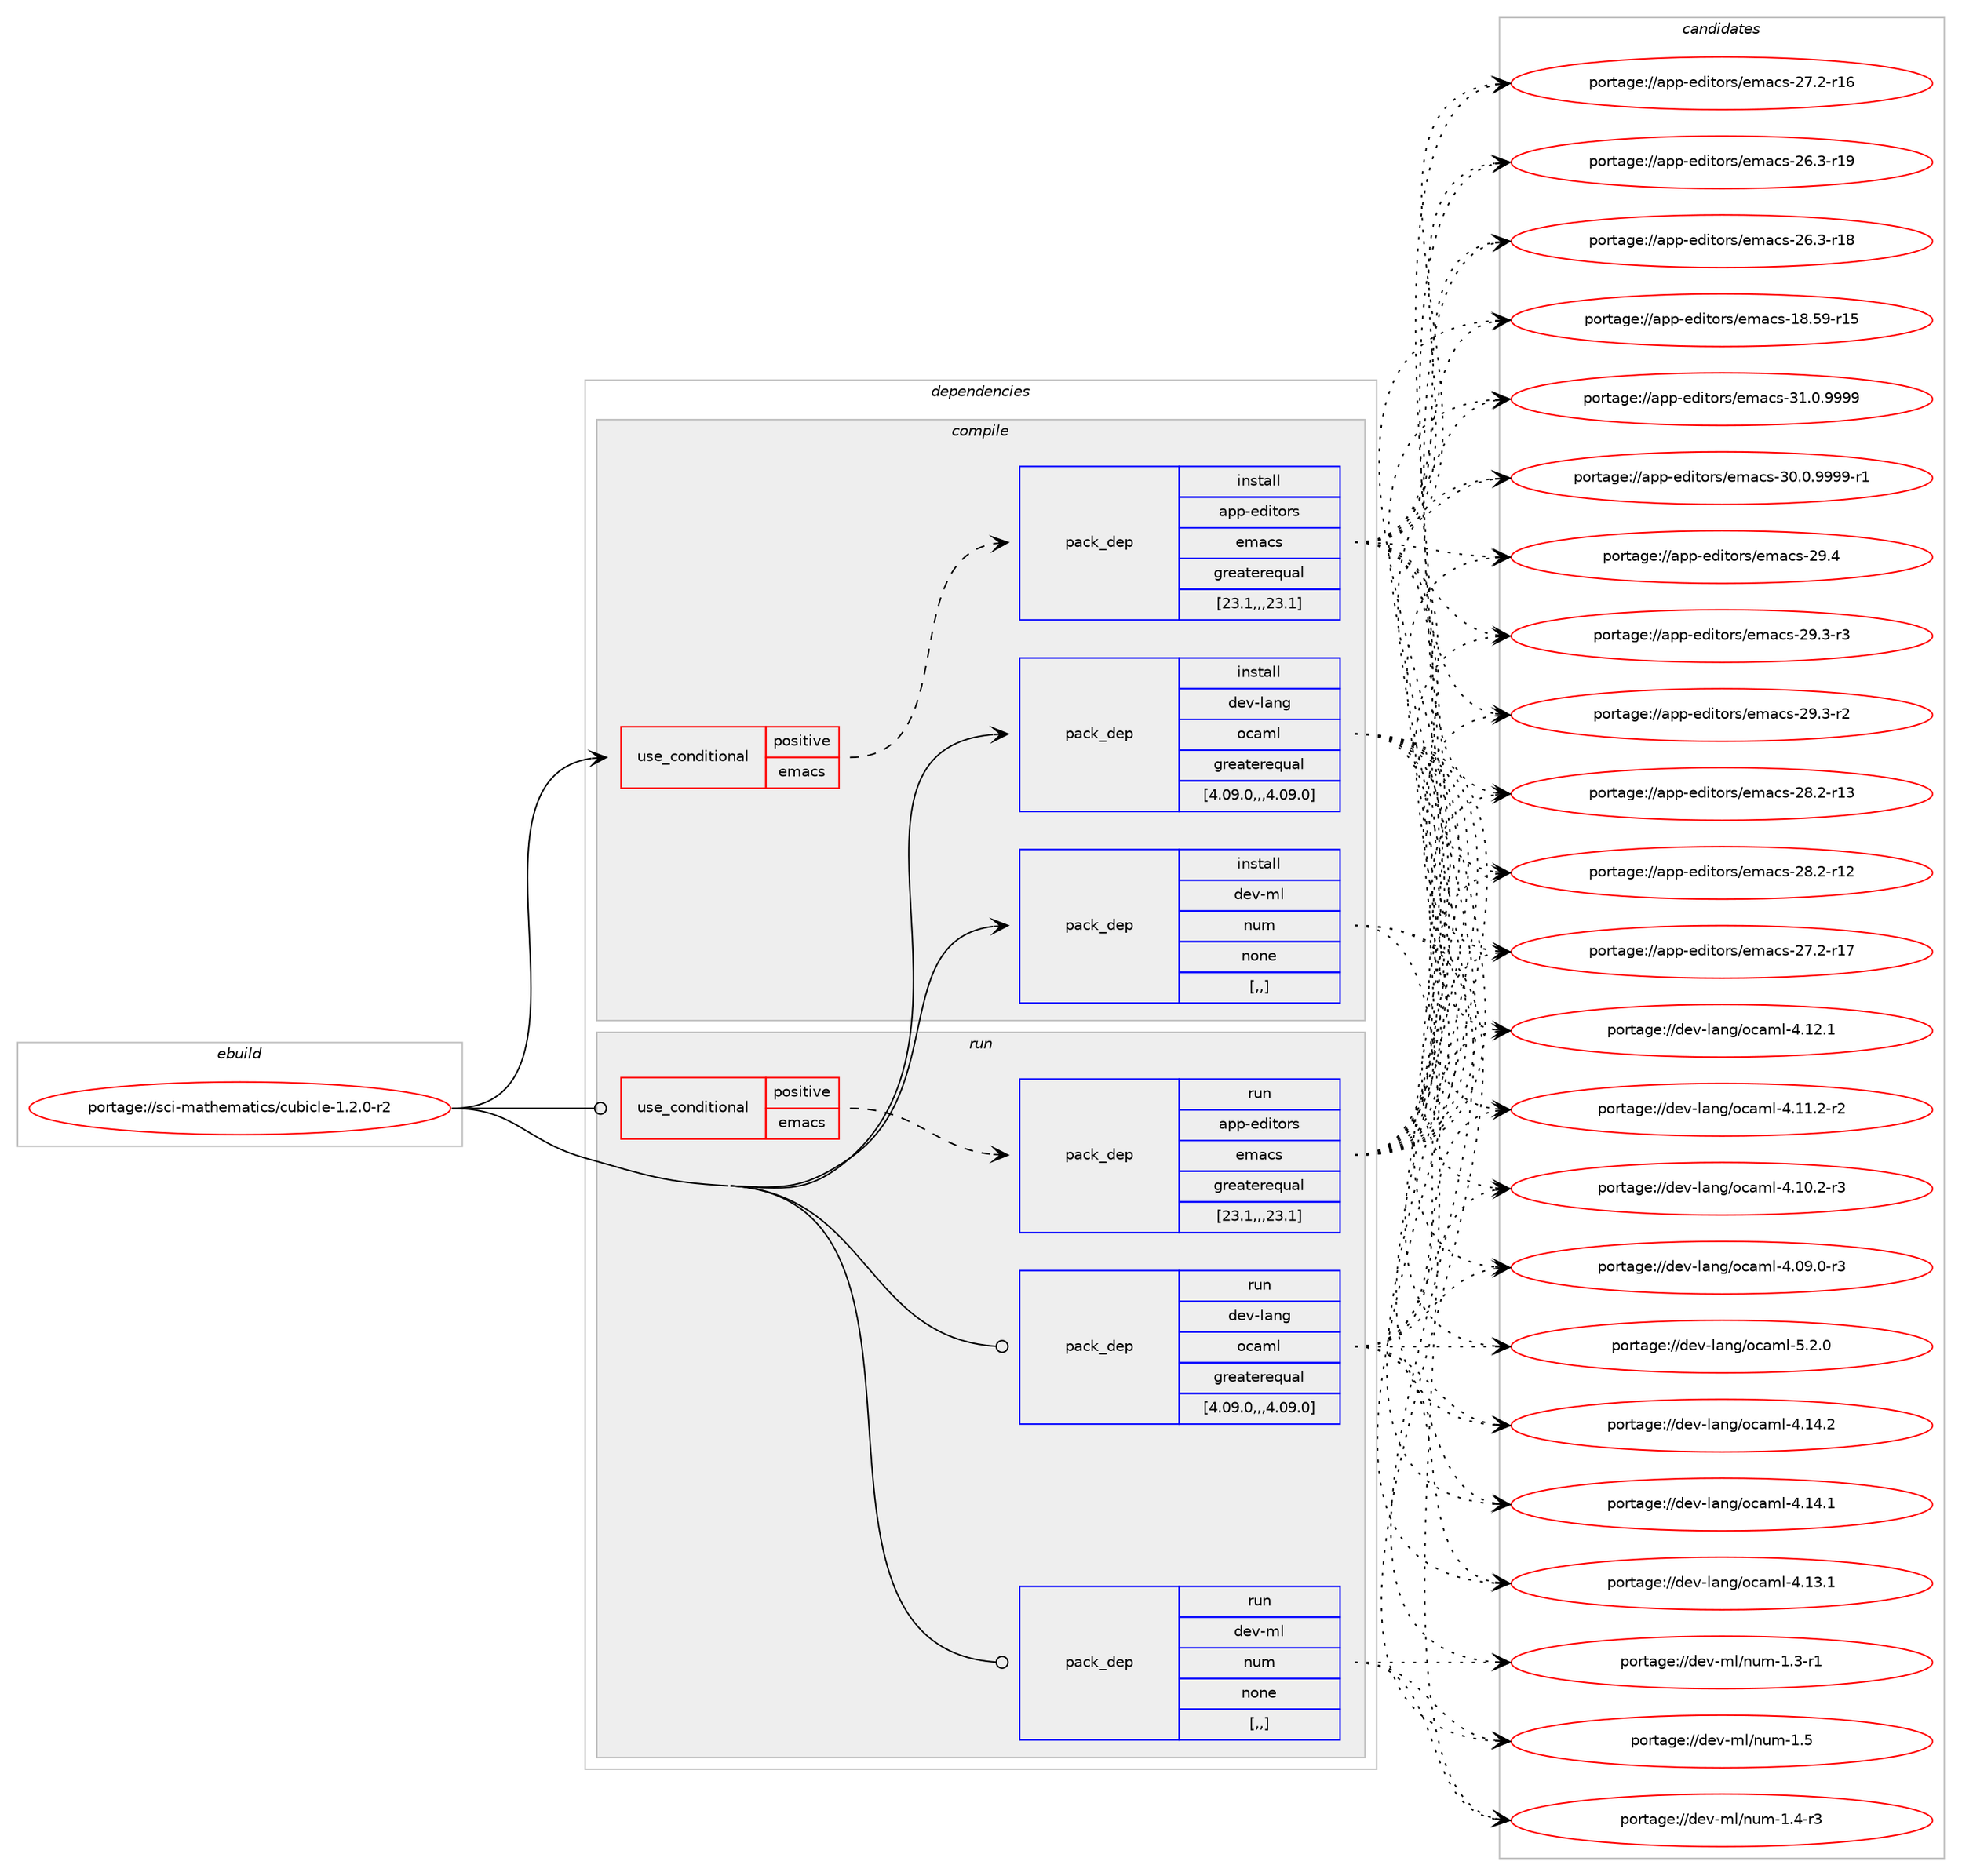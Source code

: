 digraph prolog {

# *************
# Graph options
# *************

newrank=true;
concentrate=true;
compound=true;
graph [rankdir=LR,fontname=Helvetica,fontsize=10,ranksep=1.5];#, ranksep=2.5, nodesep=0.2];
edge  [arrowhead=vee];
node  [fontname=Helvetica,fontsize=10];

# **********
# The ebuild
# **********

subgraph cluster_leftcol {
color=gray;
label=<<i>ebuild</i>>;
id [label="portage://sci-mathematics/cubicle-1.2.0-r2", color=red, width=4, href="../sci-mathematics/cubicle-1.2.0-r2.svg"];
}

# ****************
# The dependencies
# ****************

subgraph cluster_midcol {
color=gray;
label=<<i>dependencies</i>>;
subgraph cluster_compile {
fillcolor="#eeeeee";
style=filled;
label=<<i>compile</i>>;
subgraph cond108199 {
dependency407988 [label=<<TABLE BORDER="0" CELLBORDER="1" CELLSPACING="0" CELLPADDING="4"><TR><TD ROWSPAN="3" CELLPADDING="10">use_conditional</TD></TR><TR><TD>positive</TD></TR><TR><TD>emacs</TD></TR></TABLE>>, shape=none, color=red];
subgraph pack296916 {
dependency407989 [label=<<TABLE BORDER="0" CELLBORDER="1" CELLSPACING="0" CELLPADDING="4" WIDTH="220"><TR><TD ROWSPAN="6" CELLPADDING="30">pack_dep</TD></TR><TR><TD WIDTH="110">install</TD></TR><TR><TD>app-editors</TD></TR><TR><TD>emacs</TD></TR><TR><TD>greaterequal</TD></TR><TR><TD>[23.1,,,23.1]</TD></TR></TABLE>>, shape=none, color=blue];
}
dependency407988:e -> dependency407989:w [weight=20,style="dashed",arrowhead="vee"];
}
id:e -> dependency407988:w [weight=20,style="solid",arrowhead="vee"];
subgraph pack296917 {
dependency407990 [label=<<TABLE BORDER="0" CELLBORDER="1" CELLSPACING="0" CELLPADDING="4" WIDTH="220"><TR><TD ROWSPAN="6" CELLPADDING="30">pack_dep</TD></TR><TR><TD WIDTH="110">install</TD></TR><TR><TD>dev-lang</TD></TR><TR><TD>ocaml</TD></TR><TR><TD>greaterequal</TD></TR><TR><TD>[4.09.0,,,4.09.0]</TD></TR></TABLE>>, shape=none, color=blue];
}
id:e -> dependency407990:w [weight=20,style="solid",arrowhead="vee"];
subgraph pack296918 {
dependency407991 [label=<<TABLE BORDER="0" CELLBORDER="1" CELLSPACING="0" CELLPADDING="4" WIDTH="220"><TR><TD ROWSPAN="6" CELLPADDING="30">pack_dep</TD></TR><TR><TD WIDTH="110">install</TD></TR><TR><TD>dev-ml</TD></TR><TR><TD>num</TD></TR><TR><TD>none</TD></TR><TR><TD>[,,]</TD></TR></TABLE>>, shape=none, color=blue];
}
id:e -> dependency407991:w [weight=20,style="solid",arrowhead="vee"];
}
subgraph cluster_compileandrun {
fillcolor="#eeeeee";
style=filled;
label=<<i>compile and run</i>>;
}
subgraph cluster_run {
fillcolor="#eeeeee";
style=filled;
label=<<i>run</i>>;
subgraph cond108200 {
dependency407992 [label=<<TABLE BORDER="0" CELLBORDER="1" CELLSPACING="0" CELLPADDING="4"><TR><TD ROWSPAN="3" CELLPADDING="10">use_conditional</TD></TR><TR><TD>positive</TD></TR><TR><TD>emacs</TD></TR></TABLE>>, shape=none, color=red];
subgraph pack296919 {
dependency407993 [label=<<TABLE BORDER="0" CELLBORDER="1" CELLSPACING="0" CELLPADDING="4" WIDTH="220"><TR><TD ROWSPAN="6" CELLPADDING="30">pack_dep</TD></TR><TR><TD WIDTH="110">run</TD></TR><TR><TD>app-editors</TD></TR><TR><TD>emacs</TD></TR><TR><TD>greaterequal</TD></TR><TR><TD>[23.1,,,23.1]</TD></TR></TABLE>>, shape=none, color=blue];
}
dependency407992:e -> dependency407993:w [weight=20,style="dashed",arrowhead="vee"];
}
id:e -> dependency407992:w [weight=20,style="solid",arrowhead="odot"];
subgraph pack296920 {
dependency407994 [label=<<TABLE BORDER="0" CELLBORDER="1" CELLSPACING="0" CELLPADDING="4" WIDTH="220"><TR><TD ROWSPAN="6" CELLPADDING="30">pack_dep</TD></TR><TR><TD WIDTH="110">run</TD></TR><TR><TD>dev-lang</TD></TR><TR><TD>ocaml</TD></TR><TR><TD>greaterequal</TD></TR><TR><TD>[4.09.0,,,4.09.0]</TD></TR></TABLE>>, shape=none, color=blue];
}
id:e -> dependency407994:w [weight=20,style="solid",arrowhead="odot"];
subgraph pack296921 {
dependency407995 [label=<<TABLE BORDER="0" CELLBORDER="1" CELLSPACING="0" CELLPADDING="4" WIDTH="220"><TR><TD ROWSPAN="6" CELLPADDING="30">pack_dep</TD></TR><TR><TD WIDTH="110">run</TD></TR><TR><TD>dev-ml</TD></TR><TR><TD>num</TD></TR><TR><TD>none</TD></TR><TR><TD>[,,]</TD></TR></TABLE>>, shape=none, color=blue];
}
id:e -> dependency407995:w [weight=20,style="solid",arrowhead="odot"];
}
}

# **************
# The candidates
# **************

subgraph cluster_choices {
rank=same;
color=gray;
label=<<i>candidates</i>>;

subgraph choice296916 {
color=black;
nodesep=1;
choice971121124510110010511611111411547101109979911545514946484657575757 [label="portage://app-editors/emacs-31.0.9999", color=red, width=4,href="../app-editors/emacs-31.0.9999.svg"];
choice9711211245101100105116111114115471011099799115455148464846575757574511449 [label="portage://app-editors/emacs-30.0.9999-r1", color=red, width=4,href="../app-editors/emacs-30.0.9999-r1.svg"];
choice97112112451011001051161111141154710110997991154550574652 [label="portage://app-editors/emacs-29.4", color=red, width=4,href="../app-editors/emacs-29.4.svg"];
choice971121124510110010511611111411547101109979911545505746514511451 [label="portage://app-editors/emacs-29.3-r3", color=red, width=4,href="../app-editors/emacs-29.3-r3.svg"];
choice971121124510110010511611111411547101109979911545505746514511450 [label="portage://app-editors/emacs-29.3-r2", color=red, width=4,href="../app-editors/emacs-29.3-r2.svg"];
choice97112112451011001051161111141154710110997991154550564650451144951 [label="portage://app-editors/emacs-28.2-r13", color=red, width=4,href="../app-editors/emacs-28.2-r13.svg"];
choice97112112451011001051161111141154710110997991154550564650451144950 [label="portage://app-editors/emacs-28.2-r12", color=red, width=4,href="../app-editors/emacs-28.2-r12.svg"];
choice97112112451011001051161111141154710110997991154550554650451144955 [label="portage://app-editors/emacs-27.2-r17", color=red, width=4,href="../app-editors/emacs-27.2-r17.svg"];
choice97112112451011001051161111141154710110997991154550554650451144954 [label="portage://app-editors/emacs-27.2-r16", color=red, width=4,href="../app-editors/emacs-27.2-r16.svg"];
choice97112112451011001051161111141154710110997991154550544651451144957 [label="portage://app-editors/emacs-26.3-r19", color=red, width=4,href="../app-editors/emacs-26.3-r19.svg"];
choice97112112451011001051161111141154710110997991154550544651451144956 [label="portage://app-editors/emacs-26.3-r18", color=red, width=4,href="../app-editors/emacs-26.3-r18.svg"];
choice9711211245101100105116111114115471011099799115454956465357451144953 [label="portage://app-editors/emacs-18.59-r15", color=red, width=4,href="../app-editors/emacs-18.59-r15.svg"];
dependency407989:e -> choice971121124510110010511611111411547101109979911545514946484657575757:w [style=dotted,weight="100"];
dependency407989:e -> choice9711211245101100105116111114115471011099799115455148464846575757574511449:w [style=dotted,weight="100"];
dependency407989:e -> choice97112112451011001051161111141154710110997991154550574652:w [style=dotted,weight="100"];
dependency407989:e -> choice971121124510110010511611111411547101109979911545505746514511451:w [style=dotted,weight="100"];
dependency407989:e -> choice971121124510110010511611111411547101109979911545505746514511450:w [style=dotted,weight="100"];
dependency407989:e -> choice97112112451011001051161111141154710110997991154550564650451144951:w [style=dotted,weight="100"];
dependency407989:e -> choice97112112451011001051161111141154710110997991154550564650451144950:w [style=dotted,weight="100"];
dependency407989:e -> choice97112112451011001051161111141154710110997991154550554650451144955:w [style=dotted,weight="100"];
dependency407989:e -> choice97112112451011001051161111141154710110997991154550554650451144954:w [style=dotted,weight="100"];
dependency407989:e -> choice97112112451011001051161111141154710110997991154550544651451144957:w [style=dotted,weight="100"];
dependency407989:e -> choice97112112451011001051161111141154710110997991154550544651451144956:w [style=dotted,weight="100"];
dependency407989:e -> choice9711211245101100105116111114115471011099799115454956465357451144953:w [style=dotted,weight="100"];
}
subgraph choice296917 {
color=black;
nodesep=1;
choice1001011184510897110103471119997109108455346504648 [label="portage://dev-lang/ocaml-5.2.0", color=red, width=4,href="../dev-lang/ocaml-5.2.0.svg"];
choice100101118451089711010347111999710910845524649524650 [label="portage://dev-lang/ocaml-4.14.2", color=red, width=4,href="../dev-lang/ocaml-4.14.2.svg"];
choice100101118451089711010347111999710910845524649524649 [label="portage://dev-lang/ocaml-4.14.1", color=red, width=4,href="../dev-lang/ocaml-4.14.1.svg"];
choice100101118451089711010347111999710910845524649514649 [label="portage://dev-lang/ocaml-4.13.1", color=red, width=4,href="../dev-lang/ocaml-4.13.1.svg"];
choice100101118451089711010347111999710910845524649504649 [label="portage://dev-lang/ocaml-4.12.1", color=red, width=4,href="../dev-lang/ocaml-4.12.1.svg"];
choice1001011184510897110103471119997109108455246494946504511450 [label="portage://dev-lang/ocaml-4.11.2-r2", color=red, width=4,href="../dev-lang/ocaml-4.11.2-r2.svg"];
choice1001011184510897110103471119997109108455246494846504511451 [label="portage://dev-lang/ocaml-4.10.2-r3", color=red, width=4,href="../dev-lang/ocaml-4.10.2-r3.svg"];
choice1001011184510897110103471119997109108455246485746484511451 [label="portage://dev-lang/ocaml-4.09.0-r3", color=red, width=4,href="../dev-lang/ocaml-4.09.0-r3.svg"];
dependency407990:e -> choice1001011184510897110103471119997109108455346504648:w [style=dotted,weight="100"];
dependency407990:e -> choice100101118451089711010347111999710910845524649524650:w [style=dotted,weight="100"];
dependency407990:e -> choice100101118451089711010347111999710910845524649524649:w [style=dotted,weight="100"];
dependency407990:e -> choice100101118451089711010347111999710910845524649514649:w [style=dotted,weight="100"];
dependency407990:e -> choice100101118451089711010347111999710910845524649504649:w [style=dotted,weight="100"];
dependency407990:e -> choice1001011184510897110103471119997109108455246494946504511450:w [style=dotted,weight="100"];
dependency407990:e -> choice1001011184510897110103471119997109108455246494846504511451:w [style=dotted,weight="100"];
dependency407990:e -> choice1001011184510897110103471119997109108455246485746484511451:w [style=dotted,weight="100"];
}
subgraph choice296918 {
color=black;
nodesep=1;
choice100101118451091084711011710945494653 [label="portage://dev-ml/num-1.5", color=red, width=4,href="../dev-ml/num-1.5.svg"];
choice1001011184510910847110117109454946524511451 [label="portage://dev-ml/num-1.4-r3", color=red, width=4,href="../dev-ml/num-1.4-r3.svg"];
choice1001011184510910847110117109454946514511449 [label="portage://dev-ml/num-1.3-r1", color=red, width=4,href="../dev-ml/num-1.3-r1.svg"];
dependency407991:e -> choice100101118451091084711011710945494653:w [style=dotted,weight="100"];
dependency407991:e -> choice1001011184510910847110117109454946524511451:w [style=dotted,weight="100"];
dependency407991:e -> choice1001011184510910847110117109454946514511449:w [style=dotted,weight="100"];
}
subgraph choice296919 {
color=black;
nodesep=1;
choice971121124510110010511611111411547101109979911545514946484657575757 [label="portage://app-editors/emacs-31.0.9999", color=red, width=4,href="../app-editors/emacs-31.0.9999.svg"];
choice9711211245101100105116111114115471011099799115455148464846575757574511449 [label="portage://app-editors/emacs-30.0.9999-r1", color=red, width=4,href="../app-editors/emacs-30.0.9999-r1.svg"];
choice97112112451011001051161111141154710110997991154550574652 [label="portage://app-editors/emacs-29.4", color=red, width=4,href="../app-editors/emacs-29.4.svg"];
choice971121124510110010511611111411547101109979911545505746514511451 [label="portage://app-editors/emacs-29.3-r3", color=red, width=4,href="../app-editors/emacs-29.3-r3.svg"];
choice971121124510110010511611111411547101109979911545505746514511450 [label="portage://app-editors/emacs-29.3-r2", color=red, width=4,href="../app-editors/emacs-29.3-r2.svg"];
choice97112112451011001051161111141154710110997991154550564650451144951 [label="portage://app-editors/emacs-28.2-r13", color=red, width=4,href="../app-editors/emacs-28.2-r13.svg"];
choice97112112451011001051161111141154710110997991154550564650451144950 [label="portage://app-editors/emacs-28.2-r12", color=red, width=4,href="../app-editors/emacs-28.2-r12.svg"];
choice97112112451011001051161111141154710110997991154550554650451144955 [label="portage://app-editors/emacs-27.2-r17", color=red, width=4,href="../app-editors/emacs-27.2-r17.svg"];
choice97112112451011001051161111141154710110997991154550554650451144954 [label="portage://app-editors/emacs-27.2-r16", color=red, width=4,href="../app-editors/emacs-27.2-r16.svg"];
choice97112112451011001051161111141154710110997991154550544651451144957 [label="portage://app-editors/emacs-26.3-r19", color=red, width=4,href="../app-editors/emacs-26.3-r19.svg"];
choice97112112451011001051161111141154710110997991154550544651451144956 [label="portage://app-editors/emacs-26.3-r18", color=red, width=4,href="../app-editors/emacs-26.3-r18.svg"];
choice9711211245101100105116111114115471011099799115454956465357451144953 [label="portage://app-editors/emacs-18.59-r15", color=red, width=4,href="../app-editors/emacs-18.59-r15.svg"];
dependency407993:e -> choice971121124510110010511611111411547101109979911545514946484657575757:w [style=dotted,weight="100"];
dependency407993:e -> choice9711211245101100105116111114115471011099799115455148464846575757574511449:w [style=dotted,weight="100"];
dependency407993:e -> choice97112112451011001051161111141154710110997991154550574652:w [style=dotted,weight="100"];
dependency407993:e -> choice971121124510110010511611111411547101109979911545505746514511451:w [style=dotted,weight="100"];
dependency407993:e -> choice971121124510110010511611111411547101109979911545505746514511450:w [style=dotted,weight="100"];
dependency407993:e -> choice97112112451011001051161111141154710110997991154550564650451144951:w [style=dotted,weight="100"];
dependency407993:e -> choice97112112451011001051161111141154710110997991154550564650451144950:w [style=dotted,weight="100"];
dependency407993:e -> choice97112112451011001051161111141154710110997991154550554650451144955:w [style=dotted,weight="100"];
dependency407993:e -> choice97112112451011001051161111141154710110997991154550554650451144954:w [style=dotted,weight="100"];
dependency407993:e -> choice97112112451011001051161111141154710110997991154550544651451144957:w [style=dotted,weight="100"];
dependency407993:e -> choice97112112451011001051161111141154710110997991154550544651451144956:w [style=dotted,weight="100"];
dependency407993:e -> choice9711211245101100105116111114115471011099799115454956465357451144953:w [style=dotted,weight="100"];
}
subgraph choice296920 {
color=black;
nodesep=1;
choice1001011184510897110103471119997109108455346504648 [label="portage://dev-lang/ocaml-5.2.0", color=red, width=4,href="../dev-lang/ocaml-5.2.0.svg"];
choice100101118451089711010347111999710910845524649524650 [label="portage://dev-lang/ocaml-4.14.2", color=red, width=4,href="../dev-lang/ocaml-4.14.2.svg"];
choice100101118451089711010347111999710910845524649524649 [label="portage://dev-lang/ocaml-4.14.1", color=red, width=4,href="../dev-lang/ocaml-4.14.1.svg"];
choice100101118451089711010347111999710910845524649514649 [label="portage://dev-lang/ocaml-4.13.1", color=red, width=4,href="../dev-lang/ocaml-4.13.1.svg"];
choice100101118451089711010347111999710910845524649504649 [label="portage://dev-lang/ocaml-4.12.1", color=red, width=4,href="../dev-lang/ocaml-4.12.1.svg"];
choice1001011184510897110103471119997109108455246494946504511450 [label="portage://dev-lang/ocaml-4.11.2-r2", color=red, width=4,href="../dev-lang/ocaml-4.11.2-r2.svg"];
choice1001011184510897110103471119997109108455246494846504511451 [label="portage://dev-lang/ocaml-4.10.2-r3", color=red, width=4,href="../dev-lang/ocaml-4.10.2-r3.svg"];
choice1001011184510897110103471119997109108455246485746484511451 [label="portage://dev-lang/ocaml-4.09.0-r3", color=red, width=4,href="../dev-lang/ocaml-4.09.0-r3.svg"];
dependency407994:e -> choice1001011184510897110103471119997109108455346504648:w [style=dotted,weight="100"];
dependency407994:e -> choice100101118451089711010347111999710910845524649524650:w [style=dotted,weight="100"];
dependency407994:e -> choice100101118451089711010347111999710910845524649524649:w [style=dotted,weight="100"];
dependency407994:e -> choice100101118451089711010347111999710910845524649514649:w [style=dotted,weight="100"];
dependency407994:e -> choice100101118451089711010347111999710910845524649504649:w [style=dotted,weight="100"];
dependency407994:e -> choice1001011184510897110103471119997109108455246494946504511450:w [style=dotted,weight="100"];
dependency407994:e -> choice1001011184510897110103471119997109108455246494846504511451:w [style=dotted,weight="100"];
dependency407994:e -> choice1001011184510897110103471119997109108455246485746484511451:w [style=dotted,weight="100"];
}
subgraph choice296921 {
color=black;
nodesep=1;
choice100101118451091084711011710945494653 [label="portage://dev-ml/num-1.5", color=red, width=4,href="../dev-ml/num-1.5.svg"];
choice1001011184510910847110117109454946524511451 [label="portage://dev-ml/num-1.4-r3", color=red, width=4,href="../dev-ml/num-1.4-r3.svg"];
choice1001011184510910847110117109454946514511449 [label="portage://dev-ml/num-1.3-r1", color=red, width=4,href="../dev-ml/num-1.3-r1.svg"];
dependency407995:e -> choice100101118451091084711011710945494653:w [style=dotted,weight="100"];
dependency407995:e -> choice1001011184510910847110117109454946524511451:w [style=dotted,weight="100"];
dependency407995:e -> choice1001011184510910847110117109454946514511449:w [style=dotted,weight="100"];
}
}

}
